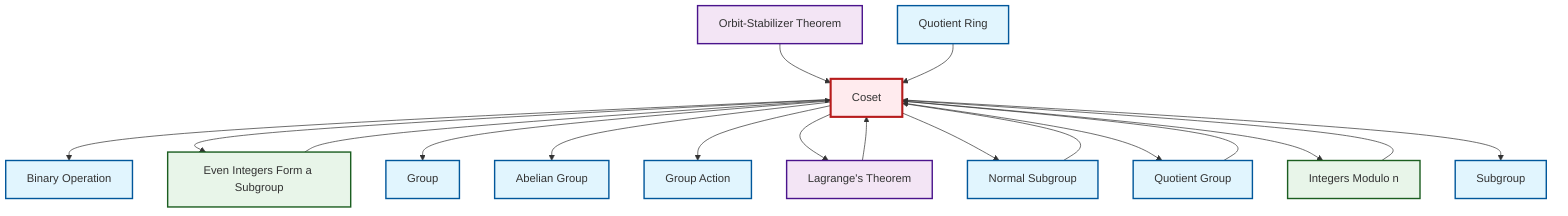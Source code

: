 graph TD
    classDef definition fill:#e1f5fe,stroke:#01579b,stroke-width:2px
    classDef theorem fill:#f3e5f5,stroke:#4a148c,stroke-width:2px
    classDef axiom fill:#fff3e0,stroke:#e65100,stroke-width:2px
    classDef example fill:#e8f5e9,stroke:#1b5e20,stroke-width:2px
    classDef current fill:#ffebee,stroke:#b71c1c,stroke-width:3px
    thm-orbit-stabilizer["Orbit-Stabilizer Theorem"]:::theorem
    ex-even-integers-subgroup["Even Integers Form a Subgroup"]:::example
    ex-quotient-integers-mod-n["Integers Modulo n"]:::example
    def-abelian-group["Abelian Group"]:::definition
    def-normal-subgroup["Normal Subgroup"]:::definition
    def-group-action["Group Action"]:::definition
    def-group["Group"]:::definition
    def-quotient-group["Quotient Group"]:::definition
    thm-lagrange["Lagrange's Theorem"]:::theorem
    def-subgroup["Subgroup"]:::definition
    def-quotient-ring["Quotient Ring"]:::definition
    def-coset["Coset"]:::definition
    def-binary-operation["Binary Operation"]:::definition
    def-coset --> def-binary-operation
    def-coset --> ex-even-integers-subgroup
    thm-orbit-stabilizer --> def-coset
    ex-quotient-integers-mod-n --> def-coset
    def-coset --> def-group
    def-coset --> def-abelian-group
    def-coset --> def-group-action
    def-coset --> thm-lagrange
    def-quotient-ring --> def-coset
    ex-even-integers-subgroup --> def-coset
    thm-lagrange --> def-coset
    def-coset --> def-normal-subgroup
    def-coset --> def-quotient-group
    def-normal-subgroup --> def-coset
    def-quotient-group --> def-coset
    def-coset --> ex-quotient-integers-mod-n
    def-coset --> def-subgroup
    class def-coset current